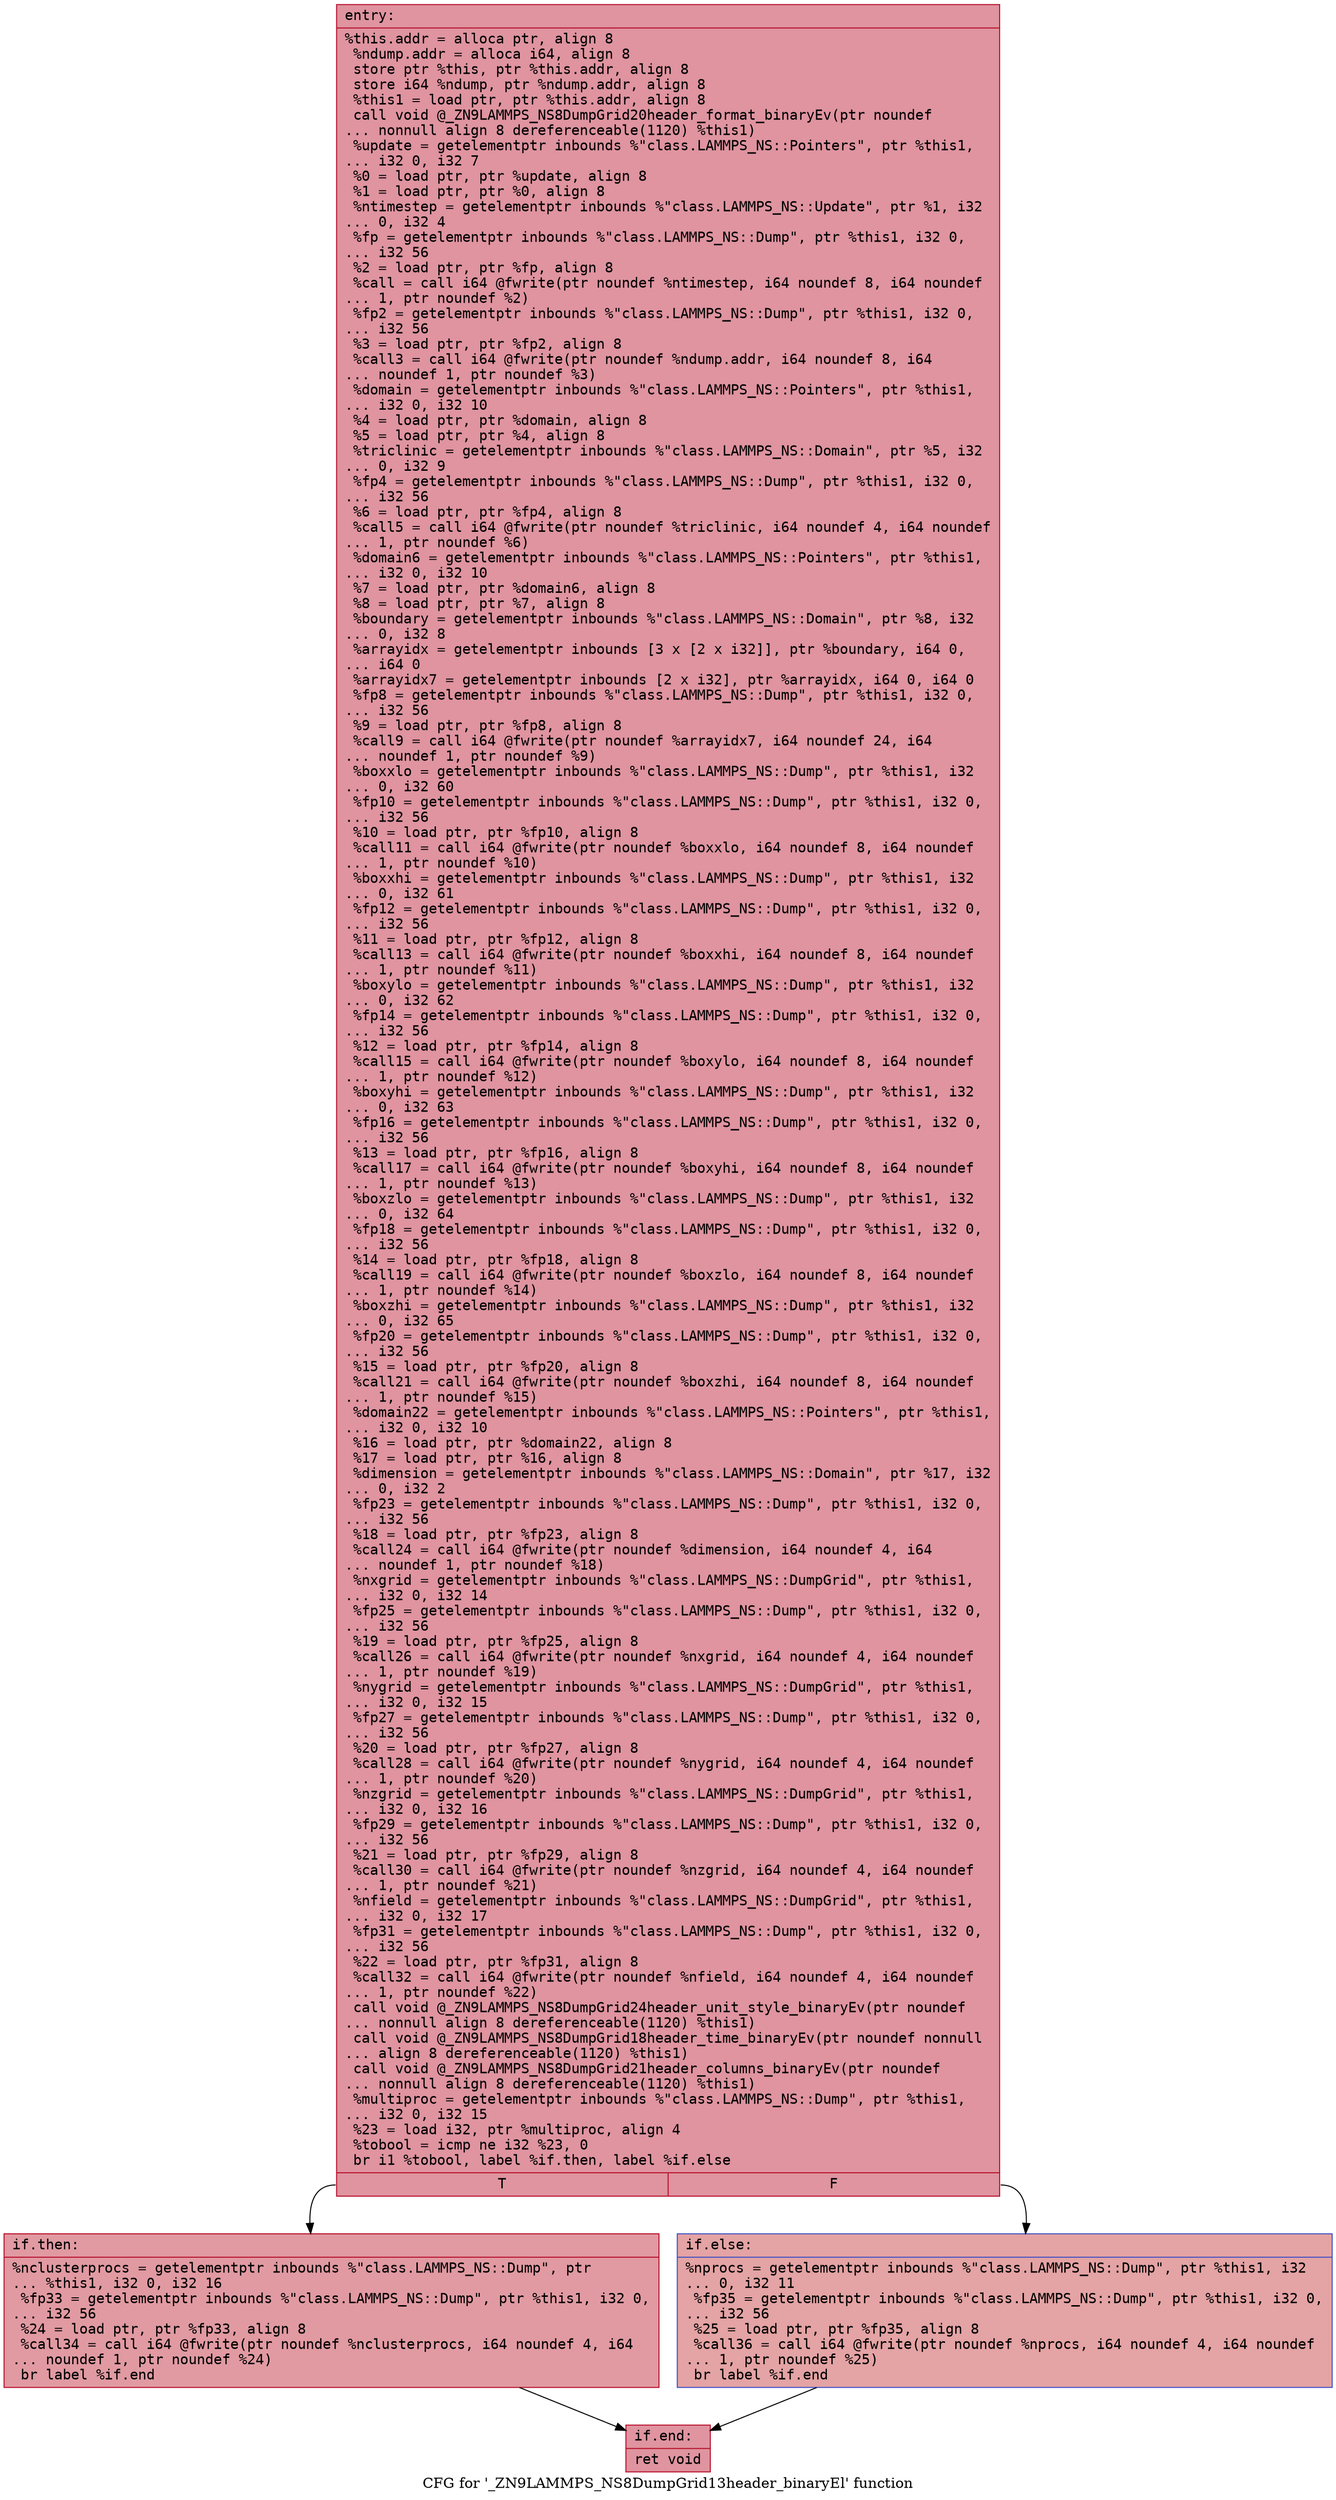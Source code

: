 digraph "CFG for '_ZN9LAMMPS_NS8DumpGrid13header_binaryEl' function" {
	label="CFG for '_ZN9LAMMPS_NS8DumpGrid13header_binaryEl' function";

	Node0x557f62bef050 [shape=record,color="#b70d28ff", style=filled, fillcolor="#b70d2870" fontname="Courier",label="{entry:\l|  %this.addr = alloca ptr, align 8\l  %ndump.addr = alloca i64, align 8\l  store ptr %this, ptr %this.addr, align 8\l  store i64 %ndump, ptr %ndump.addr, align 8\l  %this1 = load ptr, ptr %this.addr, align 8\l  call void @_ZN9LAMMPS_NS8DumpGrid20header_format_binaryEv(ptr noundef\l... nonnull align 8 dereferenceable(1120) %this1)\l  %update = getelementptr inbounds %\"class.LAMMPS_NS::Pointers\", ptr %this1,\l... i32 0, i32 7\l  %0 = load ptr, ptr %update, align 8\l  %1 = load ptr, ptr %0, align 8\l  %ntimestep = getelementptr inbounds %\"class.LAMMPS_NS::Update\", ptr %1, i32\l... 0, i32 4\l  %fp = getelementptr inbounds %\"class.LAMMPS_NS::Dump\", ptr %this1, i32 0,\l... i32 56\l  %2 = load ptr, ptr %fp, align 8\l  %call = call i64 @fwrite(ptr noundef %ntimestep, i64 noundef 8, i64 noundef\l... 1, ptr noundef %2)\l  %fp2 = getelementptr inbounds %\"class.LAMMPS_NS::Dump\", ptr %this1, i32 0,\l... i32 56\l  %3 = load ptr, ptr %fp2, align 8\l  %call3 = call i64 @fwrite(ptr noundef %ndump.addr, i64 noundef 8, i64\l... noundef 1, ptr noundef %3)\l  %domain = getelementptr inbounds %\"class.LAMMPS_NS::Pointers\", ptr %this1,\l... i32 0, i32 10\l  %4 = load ptr, ptr %domain, align 8\l  %5 = load ptr, ptr %4, align 8\l  %triclinic = getelementptr inbounds %\"class.LAMMPS_NS::Domain\", ptr %5, i32\l... 0, i32 9\l  %fp4 = getelementptr inbounds %\"class.LAMMPS_NS::Dump\", ptr %this1, i32 0,\l... i32 56\l  %6 = load ptr, ptr %fp4, align 8\l  %call5 = call i64 @fwrite(ptr noundef %triclinic, i64 noundef 4, i64 noundef\l... 1, ptr noundef %6)\l  %domain6 = getelementptr inbounds %\"class.LAMMPS_NS::Pointers\", ptr %this1,\l... i32 0, i32 10\l  %7 = load ptr, ptr %domain6, align 8\l  %8 = load ptr, ptr %7, align 8\l  %boundary = getelementptr inbounds %\"class.LAMMPS_NS::Domain\", ptr %8, i32\l... 0, i32 8\l  %arrayidx = getelementptr inbounds [3 x [2 x i32]], ptr %boundary, i64 0,\l... i64 0\l  %arrayidx7 = getelementptr inbounds [2 x i32], ptr %arrayidx, i64 0, i64 0\l  %fp8 = getelementptr inbounds %\"class.LAMMPS_NS::Dump\", ptr %this1, i32 0,\l... i32 56\l  %9 = load ptr, ptr %fp8, align 8\l  %call9 = call i64 @fwrite(ptr noundef %arrayidx7, i64 noundef 24, i64\l... noundef 1, ptr noundef %9)\l  %boxxlo = getelementptr inbounds %\"class.LAMMPS_NS::Dump\", ptr %this1, i32\l... 0, i32 60\l  %fp10 = getelementptr inbounds %\"class.LAMMPS_NS::Dump\", ptr %this1, i32 0,\l... i32 56\l  %10 = load ptr, ptr %fp10, align 8\l  %call11 = call i64 @fwrite(ptr noundef %boxxlo, i64 noundef 8, i64 noundef\l... 1, ptr noundef %10)\l  %boxxhi = getelementptr inbounds %\"class.LAMMPS_NS::Dump\", ptr %this1, i32\l... 0, i32 61\l  %fp12 = getelementptr inbounds %\"class.LAMMPS_NS::Dump\", ptr %this1, i32 0,\l... i32 56\l  %11 = load ptr, ptr %fp12, align 8\l  %call13 = call i64 @fwrite(ptr noundef %boxxhi, i64 noundef 8, i64 noundef\l... 1, ptr noundef %11)\l  %boxylo = getelementptr inbounds %\"class.LAMMPS_NS::Dump\", ptr %this1, i32\l... 0, i32 62\l  %fp14 = getelementptr inbounds %\"class.LAMMPS_NS::Dump\", ptr %this1, i32 0,\l... i32 56\l  %12 = load ptr, ptr %fp14, align 8\l  %call15 = call i64 @fwrite(ptr noundef %boxylo, i64 noundef 8, i64 noundef\l... 1, ptr noundef %12)\l  %boxyhi = getelementptr inbounds %\"class.LAMMPS_NS::Dump\", ptr %this1, i32\l... 0, i32 63\l  %fp16 = getelementptr inbounds %\"class.LAMMPS_NS::Dump\", ptr %this1, i32 0,\l... i32 56\l  %13 = load ptr, ptr %fp16, align 8\l  %call17 = call i64 @fwrite(ptr noundef %boxyhi, i64 noundef 8, i64 noundef\l... 1, ptr noundef %13)\l  %boxzlo = getelementptr inbounds %\"class.LAMMPS_NS::Dump\", ptr %this1, i32\l... 0, i32 64\l  %fp18 = getelementptr inbounds %\"class.LAMMPS_NS::Dump\", ptr %this1, i32 0,\l... i32 56\l  %14 = load ptr, ptr %fp18, align 8\l  %call19 = call i64 @fwrite(ptr noundef %boxzlo, i64 noundef 8, i64 noundef\l... 1, ptr noundef %14)\l  %boxzhi = getelementptr inbounds %\"class.LAMMPS_NS::Dump\", ptr %this1, i32\l... 0, i32 65\l  %fp20 = getelementptr inbounds %\"class.LAMMPS_NS::Dump\", ptr %this1, i32 0,\l... i32 56\l  %15 = load ptr, ptr %fp20, align 8\l  %call21 = call i64 @fwrite(ptr noundef %boxzhi, i64 noundef 8, i64 noundef\l... 1, ptr noundef %15)\l  %domain22 = getelementptr inbounds %\"class.LAMMPS_NS::Pointers\", ptr %this1,\l... i32 0, i32 10\l  %16 = load ptr, ptr %domain22, align 8\l  %17 = load ptr, ptr %16, align 8\l  %dimension = getelementptr inbounds %\"class.LAMMPS_NS::Domain\", ptr %17, i32\l... 0, i32 2\l  %fp23 = getelementptr inbounds %\"class.LAMMPS_NS::Dump\", ptr %this1, i32 0,\l... i32 56\l  %18 = load ptr, ptr %fp23, align 8\l  %call24 = call i64 @fwrite(ptr noundef %dimension, i64 noundef 4, i64\l... noundef 1, ptr noundef %18)\l  %nxgrid = getelementptr inbounds %\"class.LAMMPS_NS::DumpGrid\", ptr %this1,\l... i32 0, i32 14\l  %fp25 = getelementptr inbounds %\"class.LAMMPS_NS::Dump\", ptr %this1, i32 0,\l... i32 56\l  %19 = load ptr, ptr %fp25, align 8\l  %call26 = call i64 @fwrite(ptr noundef %nxgrid, i64 noundef 4, i64 noundef\l... 1, ptr noundef %19)\l  %nygrid = getelementptr inbounds %\"class.LAMMPS_NS::DumpGrid\", ptr %this1,\l... i32 0, i32 15\l  %fp27 = getelementptr inbounds %\"class.LAMMPS_NS::Dump\", ptr %this1, i32 0,\l... i32 56\l  %20 = load ptr, ptr %fp27, align 8\l  %call28 = call i64 @fwrite(ptr noundef %nygrid, i64 noundef 4, i64 noundef\l... 1, ptr noundef %20)\l  %nzgrid = getelementptr inbounds %\"class.LAMMPS_NS::DumpGrid\", ptr %this1,\l... i32 0, i32 16\l  %fp29 = getelementptr inbounds %\"class.LAMMPS_NS::Dump\", ptr %this1, i32 0,\l... i32 56\l  %21 = load ptr, ptr %fp29, align 8\l  %call30 = call i64 @fwrite(ptr noundef %nzgrid, i64 noundef 4, i64 noundef\l... 1, ptr noundef %21)\l  %nfield = getelementptr inbounds %\"class.LAMMPS_NS::DumpGrid\", ptr %this1,\l... i32 0, i32 17\l  %fp31 = getelementptr inbounds %\"class.LAMMPS_NS::Dump\", ptr %this1, i32 0,\l... i32 56\l  %22 = load ptr, ptr %fp31, align 8\l  %call32 = call i64 @fwrite(ptr noundef %nfield, i64 noundef 4, i64 noundef\l... 1, ptr noundef %22)\l  call void @_ZN9LAMMPS_NS8DumpGrid24header_unit_style_binaryEv(ptr noundef\l... nonnull align 8 dereferenceable(1120) %this1)\l  call void @_ZN9LAMMPS_NS8DumpGrid18header_time_binaryEv(ptr noundef nonnull\l... align 8 dereferenceable(1120) %this1)\l  call void @_ZN9LAMMPS_NS8DumpGrid21header_columns_binaryEv(ptr noundef\l... nonnull align 8 dereferenceable(1120) %this1)\l  %multiproc = getelementptr inbounds %\"class.LAMMPS_NS::Dump\", ptr %this1,\l... i32 0, i32 15\l  %23 = load i32, ptr %multiproc, align 4\l  %tobool = icmp ne i32 %23, 0\l  br i1 %tobool, label %if.then, label %if.else\l|{<s0>T|<s1>F}}"];
	Node0x557f62bef050:s0 -> Node0x557f62c50070[tooltip="entry -> if.then\nProbability 62.50%" ];
	Node0x557f62bef050:s1 -> Node0x557f62c500e0[tooltip="entry -> if.else\nProbability 37.50%" ];
	Node0x557f62c50070 [shape=record,color="#b70d28ff", style=filled, fillcolor="#bb1b2c70" fontname="Courier",label="{if.then:\l|  %nclusterprocs = getelementptr inbounds %\"class.LAMMPS_NS::Dump\", ptr\l... %this1, i32 0, i32 16\l  %fp33 = getelementptr inbounds %\"class.LAMMPS_NS::Dump\", ptr %this1, i32 0,\l... i32 56\l  %24 = load ptr, ptr %fp33, align 8\l  %call34 = call i64 @fwrite(ptr noundef %nclusterprocs, i64 noundef 4, i64\l... noundef 1, ptr noundef %24)\l  br label %if.end\l}"];
	Node0x557f62c50070 -> Node0x557f62c50670[tooltip="if.then -> if.end\nProbability 100.00%" ];
	Node0x557f62c500e0 [shape=record,color="#3d50c3ff", style=filled, fillcolor="#c32e3170" fontname="Courier",label="{if.else:\l|  %nprocs = getelementptr inbounds %\"class.LAMMPS_NS::Dump\", ptr %this1, i32\l... 0, i32 11\l  %fp35 = getelementptr inbounds %\"class.LAMMPS_NS::Dump\", ptr %this1, i32 0,\l... i32 56\l  %25 = load ptr, ptr %fp35, align 8\l  %call36 = call i64 @fwrite(ptr noundef %nprocs, i64 noundef 4, i64 noundef\l... 1, ptr noundef %25)\l  br label %if.end\l}"];
	Node0x557f62c500e0 -> Node0x557f62c50670[tooltip="if.else -> if.end\nProbability 100.00%" ];
	Node0x557f62c50670 [shape=record,color="#b70d28ff", style=filled, fillcolor="#b70d2870" fontname="Courier",label="{if.end:\l|  ret void\l}"];
}
